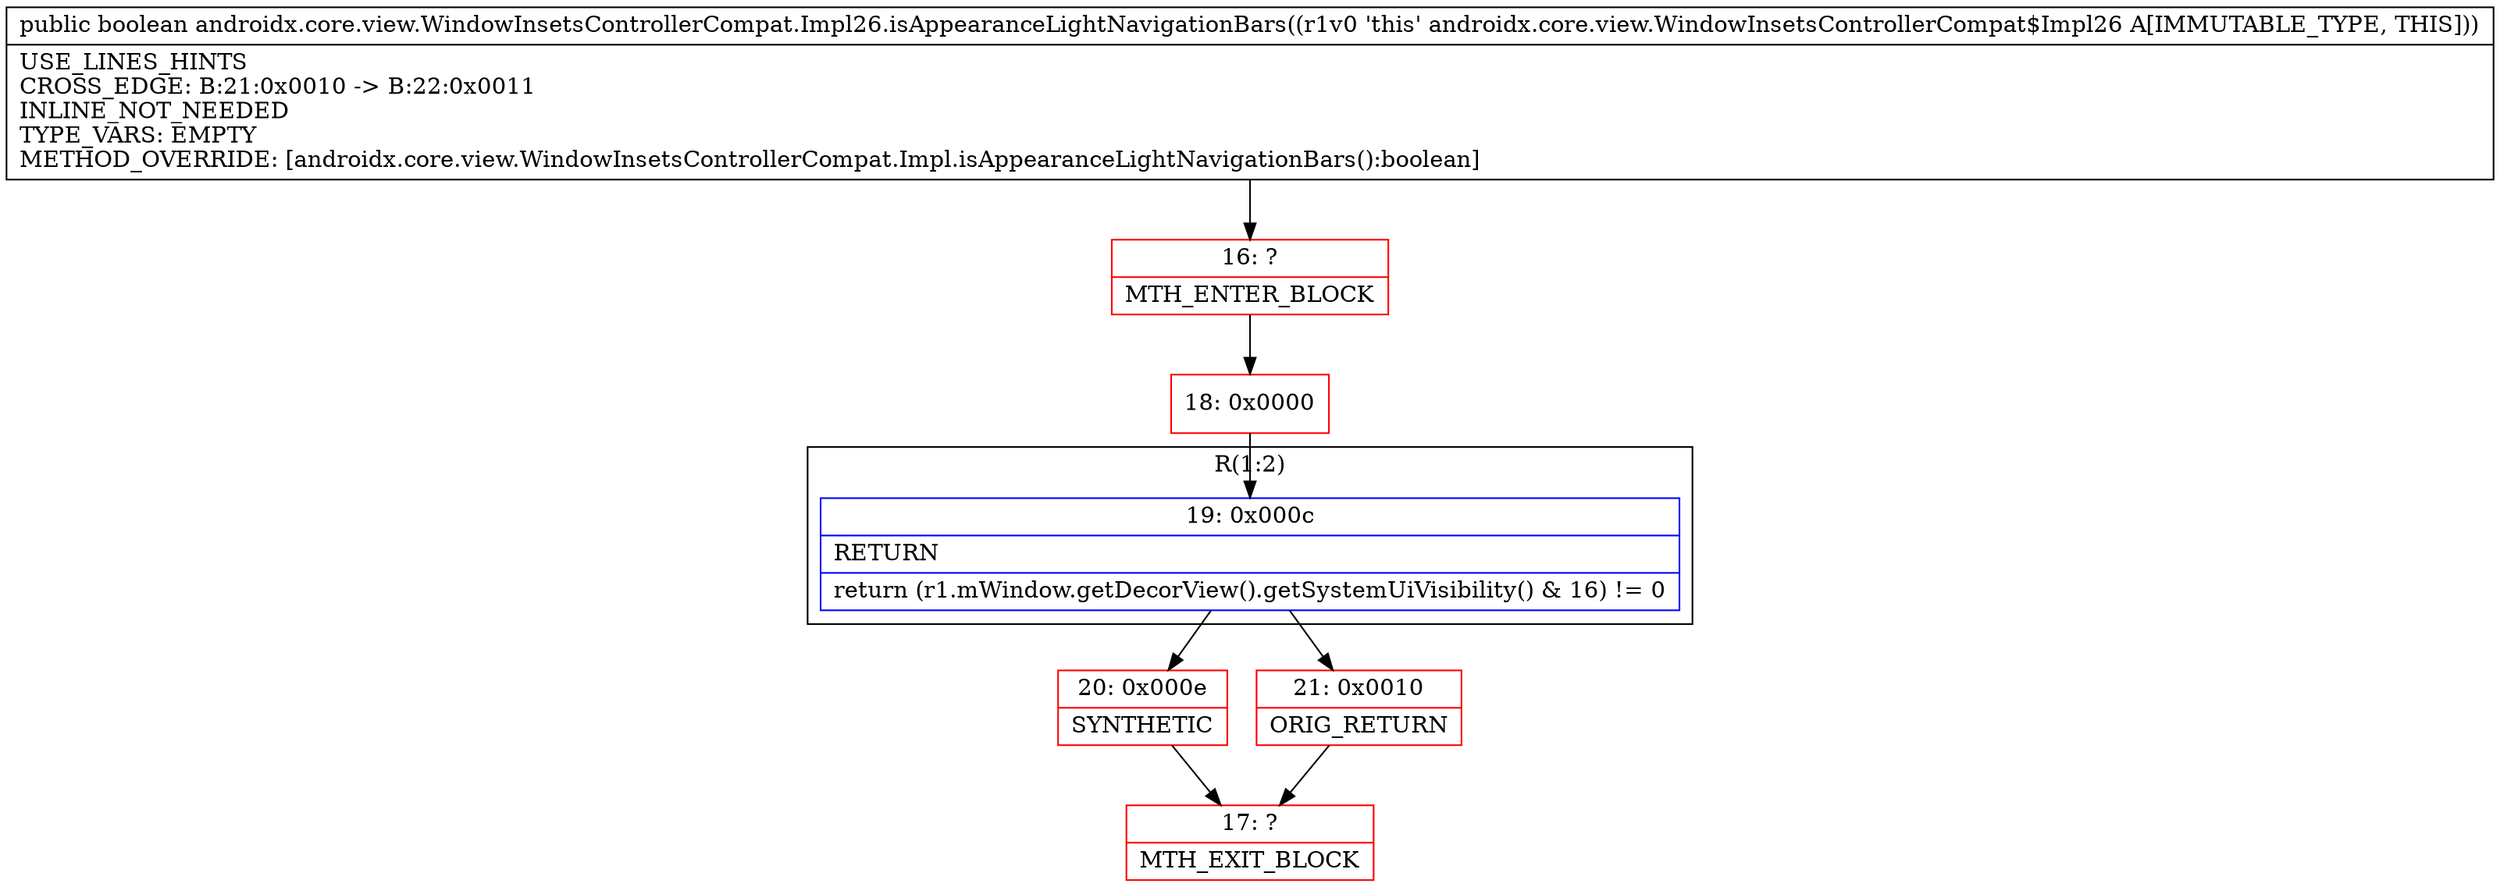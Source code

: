 digraph "CFG forandroidx.core.view.WindowInsetsControllerCompat.Impl26.isAppearanceLightNavigationBars()Z" {
subgraph cluster_Region_1831323097 {
label = "R(1:2)";
node [shape=record,color=blue];
Node_19 [shape=record,label="{19\:\ 0x000c|RETURN\l|return (r1.mWindow.getDecorView().getSystemUiVisibility() & 16) != 0\l}"];
}
Node_16 [shape=record,color=red,label="{16\:\ ?|MTH_ENTER_BLOCK\l}"];
Node_18 [shape=record,color=red,label="{18\:\ 0x0000}"];
Node_20 [shape=record,color=red,label="{20\:\ 0x000e|SYNTHETIC\l}"];
Node_17 [shape=record,color=red,label="{17\:\ ?|MTH_EXIT_BLOCK\l}"];
Node_21 [shape=record,color=red,label="{21\:\ 0x0010|ORIG_RETURN\l}"];
MethodNode[shape=record,label="{public boolean androidx.core.view.WindowInsetsControllerCompat.Impl26.isAppearanceLightNavigationBars((r1v0 'this' androidx.core.view.WindowInsetsControllerCompat$Impl26 A[IMMUTABLE_TYPE, THIS]))  | USE_LINES_HINTS\lCROSS_EDGE: B:21:0x0010 \-\> B:22:0x0011\lINLINE_NOT_NEEDED\lTYPE_VARS: EMPTY\lMETHOD_OVERRIDE: [androidx.core.view.WindowInsetsControllerCompat.Impl.isAppearanceLightNavigationBars():boolean]\l}"];
MethodNode -> Node_16;Node_19 -> Node_20;
Node_19 -> Node_21;
Node_16 -> Node_18;
Node_18 -> Node_19;
Node_20 -> Node_17;
Node_21 -> Node_17;
}

